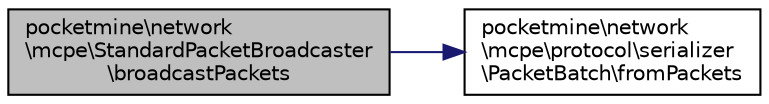 digraph "pocketmine\network\mcpe\StandardPacketBroadcaster\broadcastPackets"
{
 // INTERACTIVE_SVG=YES
 // LATEX_PDF_SIZE
  edge [fontname="Helvetica",fontsize="10",labelfontname="Helvetica",labelfontsize="10"];
  node [fontname="Helvetica",fontsize="10",shape=record];
  rankdir="LR";
  Node1 [label="pocketmine\\network\l\\mcpe\\StandardPacketBroadcaster\l\\broadcastPackets",height=0.2,width=0.4,color="black", fillcolor="grey75", style="filled", fontcolor="black",tooltip=" "];
  Node1 -> Node2 [color="midnightblue",fontsize="10",style="solid",fontname="Helvetica"];
  Node2 [label="pocketmine\\network\l\\mcpe\\protocol\\serializer\l\\PacketBatch\\fromPackets",height=0.2,width=0.4,color="black", fillcolor="white", style="filled",URL="$d9/df4/classpocketmine_1_1network_1_1mcpe_1_1protocol_1_1serializer_1_1_packet_batch.html#a41aabb323ea069b3a40ee21afb438fa9",tooltip=" "];
}
